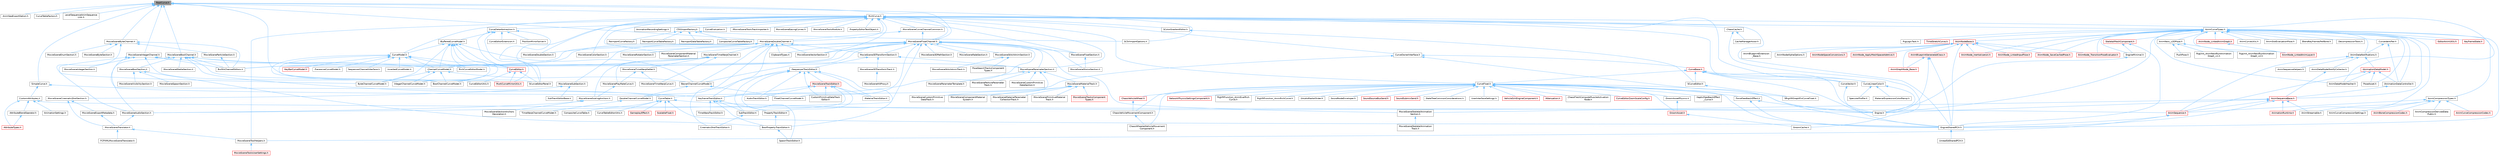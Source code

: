 digraph "RealCurve.h"
{
 // INTERACTIVE_SVG=YES
 // LATEX_PDF_SIZE
  bgcolor="transparent";
  edge [fontname=Helvetica,fontsize=10,labelfontname=Helvetica,labelfontsize=10];
  node [fontname=Helvetica,fontsize=10,shape=box,height=0.2,width=0.4];
  Node1 [id="Node000001",label="RealCurve.h",height=0.2,width=0.4,color="gray40", fillcolor="grey60", style="filled", fontcolor="black",tooltip=" "];
  Node1 -> Node2 [id="edge1_Node000001_Node000002",dir="back",color="steelblue1",style="solid",tooltip=" "];
  Node2 [id="Node000002",label="AnimSeqExportOption.h",height=0.2,width=0.4,color="grey40", fillcolor="white", style="filled",URL="$d2/dc4/AnimSeqExportOption_8h.html",tooltip=" "];
  Node1 -> Node3 [id="edge2_Node000001_Node000003",dir="back",color="steelblue1",style="solid",tooltip=" "];
  Node3 [id="Node000003",label="CurveTableFactory.h",height=0.2,width=0.4,color="grey40", fillcolor="white", style="filled",URL="$df/dfe/CurveTableFactory_8h.html",tooltip=" "];
  Node1 -> Node4 [id="edge3_Node000001_Node000004",dir="back",color="steelblue1",style="solid",tooltip=" "];
  Node4 [id="Node000004",label="LevelSequenceAnimSequence\lLink.h",height=0.2,width=0.4,color="grey40", fillcolor="white", style="filled",URL="$d0/d19/LevelSequenceAnimSequenceLink_8h.html",tooltip=" "];
  Node1 -> Node5 [id="edge4_Node000001_Node000005",dir="back",color="steelblue1",style="solid",tooltip=" "];
  Node5 [id="Node000005",label="MovieSceneBoolChannel.h",height=0.2,width=0.4,color="grey40", fillcolor="white", style="filled",URL="$d9/d66/MovieSceneBoolChannel_8h.html",tooltip=" "];
  Node5 -> Node6 [id="edge5_Node000005_Node000006",dir="back",color="steelblue1",style="solid",tooltip=" "];
  Node6 [id="Node000006",label="BoolChannelCurveModel.h",height=0.2,width=0.4,color="grey40", fillcolor="white", style="filled",URL="$d0/d51/BoolChannelCurveModel_8h.html",tooltip=" "];
  Node5 -> Node7 [id="edge6_Node000005_Node000007",dir="back",color="steelblue1",style="solid",tooltip=" "];
  Node7 [id="Node000007",label="BuiltInChannelEditors.h",height=0.2,width=0.4,color="grey40", fillcolor="white", style="filled",URL="$df/daf/BuiltInChannelEditors_8h.html",tooltip=" "];
  Node5 -> Node8 [id="edge7_Node000005_Node000008",dir="back",color="steelblue1",style="solid",tooltip=" "];
  Node8 [id="Node000008",label="ChannelCurveModel.h",height=0.2,width=0.4,color="grey40", fillcolor="white", style="filled",URL="$de/dfa/ChannelCurveModel_8h.html",tooltip=" "];
  Node8 -> Node9 [id="edge8_Node000008_Node000009",dir="back",color="steelblue1",style="solid",tooltip=" "];
  Node9 [id="Node000009",label="BezierChannelCurveModel.h",height=0.2,width=0.4,color="grey40", fillcolor="white", style="filled",URL="$d3/d63/BezierChannelCurveModel_8h.html",tooltip=" "];
  Node9 -> Node10 [id="edge9_Node000009_Node000010",dir="back",color="steelblue1",style="solid",tooltip=" "];
  Node10 [id="Node000010",label="DoubleChannelCurveModel.h",height=0.2,width=0.4,color="grey40", fillcolor="white", style="filled",URL="$d1/d5b/DoubleChannelCurveModel_8h.html",tooltip=" "];
  Node10 -> Node11 [id="edge10_Node000010_Node000011",dir="back",color="steelblue1",style="solid",tooltip=" "];
  Node11 [id="Node000011",label="TimeWarpChannelCurveModel.h",height=0.2,width=0.4,color="grey40", fillcolor="white", style="filled",URL="$d6/d46/TimeWarpChannelCurveModel_8h.html",tooltip=" "];
  Node9 -> Node12 [id="edge11_Node000009_Node000012",dir="back",color="steelblue1",style="solid",tooltip=" "];
  Node12 [id="Node000012",label="FloatChannelCurveModel.h",height=0.2,width=0.4,color="grey40", fillcolor="white", style="filled",URL="$d0/d27/FloatChannelCurveModel_8h.html",tooltip=" "];
  Node8 -> Node6 [id="edge12_Node000008_Node000006",dir="back",color="steelblue1",style="solid",tooltip=" "];
  Node8 -> Node13 [id="edge13_Node000008_Node000013",dir="back",color="steelblue1",style="solid",tooltip=" "];
  Node13 [id="Node000013",label="ByteChannelCurveModel.h",height=0.2,width=0.4,color="grey40", fillcolor="white", style="filled",URL="$d8/d3d/ByteChannelCurveModel_8h.html",tooltip=" "];
  Node8 -> Node14 [id="edge14_Node000008_Node000014",dir="back",color="steelblue1",style="solid",tooltip=" "];
  Node14 [id="Node000014",label="IntegerChannelCurveModel.h",height=0.2,width=0.4,color="grey40", fillcolor="white", style="filled",URL="$df/d26/IntegerChannelCurveModel_8h.html",tooltip=" "];
  Node5 -> Node15 [id="edge15_Node000005_Node000015",dir="back",color="steelblue1",style="solid",tooltip=" "];
  Node15 [id="Node000015",label="KeyframeTrackEditor.h",height=0.2,width=0.4,color="grey40", fillcolor="white", style="filled",URL="$dd/d47/KeyframeTrackEditor_8h.html",tooltip=" "];
  Node15 -> Node16 [id="edge16_Node000015_Node000016",dir="back",color="steelblue1",style="solid",tooltip=" "];
  Node16 [id="Node000016",label="BoolPropertyTrackEditor.h",height=0.2,width=0.4,color="grey40", fillcolor="white", style="filled",URL="$db/d07/BoolPropertyTrackEditor_8h.html",tooltip=" "];
  Node16 -> Node17 [id="edge17_Node000016_Node000017",dir="back",color="steelblue1",style="solid",tooltip=" "];
  Node17 [id="Node000017",label="SpawnTrackEditor.h",height=0.2,width=0.4,color="grey40", fillcolor="white", style="filled",URL="$d5/dac/SpawnTrackEditor_8h.html",tooltip=" "];
  Node15 -> Node18 [id="edge18_Node000015_Node000018",dir="back",color="steelblue1",style="solid",tooltip=" "];
  Node18 [id="Node000018",label="PropertyTrackEditor.h",height=0.2,width=0.4,color="grey40", fillcolor="white", style="filled",URL="$da/d9a/PropertyTrackEditor_8h.html",tooltip=" "];
  Node18 -> Node16 [id="edge19_Node000018_Node000016",dir="back",color="steelblue1",style="solid",tooltip=" "];
  Node15 -> Node19 [id="edge20_Node000015_Node000019",dir="back",color="steelblue1",style="solid",tooltip=" "];
  Node19 [id="Node000019",label="SubTrackEditor.h",height=0.2,width=0.4,color="grey40", fillcolor="white", style="filled",URL="$d8/d5b/SubTrackEditor_8h.html",tooltip=" "];
  Node19 -> Node20 [id="edge21_Node000019_Node000020",dir="back",color="steelblue1",style="solid",tooltip=" "];
  Node20 [id="Node000020",label="CinematicShotTrackEditor.h",height=0.2,width=0.4,color="grey40", fillcolor="white", style="filled",URL="$d3/d0c/CinematicShotTrackEditor_8h.html",tooltip=" "];
  Node15 -> Node21 [id="edge22_Node000015_Node000021",dir="back",color="steelblue1",style="solid",tooltip=" "];
  Node21 [id="Node000021",label="TimeWarpTrackEditor.h",height=0.2,width=0.4,color="grey40", fillcolor="white", style="filled",URL="$dc/d2e/TimeWarpTrackEditor_8h.html",tooltip=" "];
  Node5 -> Node22 [id="edge23_Node000005_Node000022",dir="back",color="steelblue1",style="solid",tooltip=" "];
  Node22 [id="Node000022",label="MovieSceneAudioSection.h",height=0.2,width=0.4,color="grey40", fillcolor="white", style="filled",URL="$da/d5f/MovieSceneAudioSection_8h.html",tooltip=" "];
  Node22 -> Node23 [id="edge24_Node000022_Node000023",dir="back",color="steelblue1",style="solid",tooltip=" "];
  Node23 [id="Node000023",label="MovieSceneTranslator.h",height=0.2,width=0.4,color="grey40", fillcolor="white", style="filled",URL="$d2/d49/MovieSceneTranslator_8h.html",tooltip=" "];
  Node23 -> Node24 [id="edge25_Node000023_Node000024",dir="back",color="steelblue1",style="solid",tooltip=" "];
  Node24 [id="Node000024",label="FCPXMLMovieSceneTranslator.h",height=0.2,width=0.4,color="grey40", fillcolor="white", style="filled",URL="$d2/d93/FCPXMLMovieSceneTranslator_8h.html",tooltip=" "];
  Node23 -> Node25 [id="edge26_Node000023_Node000025",dir="back",color="steelblue1",style="solid",tooltip=" "];
  Node25 [id="Node000025",label="MovieSceneToolHelpers.h",height=0.2,width=0.4,color="grey40", fillcolor="white", style="filled",URL="$d4/d0e/MovieSceneToolHelpers_8h.html",tooltip=" "];
  Node25 -> Node26 [id="edge27_Node000025_Node000026",dir="back",color="steelblue1",style="solid",tooltip=" "];
  Node26 [id="Node000026",label="MovieSceneToolsUserSettings.h",height=0.2,width=0.4,color="red", fillcolor="#FFF0F0", style="filled",URL="$d5/dab/MovieSceneToolsUserSettings_8h.html",tooltip=" "];
  Node5 -> Node30 [id="edge28_Node000005_Node000030",dir="back",color="steelblue1",style="solid",tooltip=" "];
  Node30 [id="Node000030",label="MovieSceneBoolSection.h",height=0.2,width=0.4,color="grey40", fillcolor="white", style="filled",URL="$dd/d49/MovieSceneBoolSection_8h.html",tooltip=" "];
  Node30 -> Node16 [id="edge29_Node000030_Node000016",dir="back",color="steelblue1",style="solid",tooltip=" "];
  Node30 -> Node31 [id="edge30_Node000030_Node000031",dir="back",color="steelblue1",style="solid",tooltip=" "];
  Node31 [id="Node000031",label="MovieSceneSpawnSection.h",height=0.2,width=0.4,color="grey40", fillcolor="white", style="filled",URL="$df/d38/MovieSceneSpawnSection_8h.html",tooltip=" "];
  Node30 -> Node32 [id="edge31_Node000030_Node000032",dir="back",color="steelblue1",style="solid",tooltip=" "];
  Node32 [id="Node000032",label="MovieSceneVisibilitySection.h",height=0.2,width=0.4,color="grey40", fillcolor="white", style="filled",URL="$d2/dfe/MovieSceneVisibilitySection_8h.html",tooltip=" "];
  Node5 -> Node33 [id="edge32_Node000005_Node000033",dir="back",color="steelblue1",style="solid",tooltip=" "];
  Node33 [id="Node000033",label="MovieSceneMediaSection.h",height=0.2,width=0.4,color="grey40", fillcolor="white", style="filled",URL="$d2/df2/MovieSceneMediaSection_8h.html",tooltip=" "];
  Node5 -> Node34 [id="edge33_Node000005_Node000034",dir="back",color="steelblue1",style="solid",tooltip=" "];
  Node34 [id="Node000034",label="MovieSceneParameterSection.h",height=0.2,width=0.4,color="grey40", fillcolor="white", style="filled",URL="$de/d65/MovieSceneParameterSection_8h.html",tooltip=" "];
  Node34 -> Node35 [id="edge34_Node000034_Node000035",dir="back",color="steelblue1",style="solid",tooltip=" "];
  Node35 [id="Node000035",label="MovieSceneCustomPrimitive\lDataSection.h",height=0.2,width=0.4,color="grey40", fillcolor="white", style="filled",URL="$d2/d78/MovieSceneCustomPrimitiveDataSection_8h.html",tooltip=" "];
  Node34 -> Node36 [id="edge35_Node000034_Node000036",dir="back",color="steelblue1",style="solid",tooltip=" "];
  Node36 [id="Node000036",label="MovieSceneCustomPrimitive\lDataTrack.h",height=0.2,width=0.4,color="grey40", fillcolor="white", style="filled",URL="$db/d39/MovieSceneCustomPrimitiveDataTrack_8h.html",tooltip=" "];
  Node34 -> Node37 [id="edge36_Node000034_Node000037",dir="back",color="steelblue1",style="solid",tooltip=" "];
  Node37 [id="Node000037",label="MovieSceneMaterialTrack.h",height=0.2,width=0.4,color="grey40", fillcolor="white", style="filled",URL="$d8/d92/MovieSceneMaterialTrack_8h.html",tooltip=" "];
  Node37 -> Node38 [id="edge37_Node000037_Node000038",dir="back",color="steelblue1",style="solid",tooltip=" "];
  Node38 [id="Node000038",label="MovieSceneComponentMaterial\lSystem.h",height=0.2,width=0.4,color="grey40", fillcolor="white", style="filled",URL="$d7/d7c/MovieSceneComponentMaterialSystem_8h.html",tooltip=" "];
  Node37 -> Node36 [id="edge38_Node000037_Node000036",dir="back",color="steelblue1",style="solid",tooltip=" "];
  Node37 -> Node39 [id="edge39_Node000037_Node000039",dir="back",color="steelblue1",style="solid",tooltip=" "];
  Node39 [id="Node000039",label="MovieSceneMaterialParameter\lCollectionTrack.h",height=0.2,width=0.4,color="grey40", fillcolor="white", style="filled",URL="$d7/dc8/MovieSceneMaterialParameterCollectionTrack_8h.html",tooltip=" "];
  Node37 -> Node40 [id="edge40_Node000037_Node000040",dir="back",color="steelblue1",style="solid",tooltip=" "];
  Node40 [id="Node000040",label="MovieScenePrimitiveMaterial\lTrack.h",height=0.2,width=0.4,color="grey40", fillcolor="white", style="filled",URL="$dc/dc4/MovieScenePrimitiveMaterialTrack_8h.html",tooltip=" "];
  Node37 -> Node41 [id="edge41_Node000037_Node000041",dir="back",color="steelblue1",style="solid",tooltip=" "];
  Node41 [id="Node000041",label="MovieSceneTracksComponent\lTypes.h",height=0.2,width=0.4,color="red", fillcolor="#FFF0F0", style="filled",URL="$d5/d6a/MovieSceneTracksComponentTypes_8h.html",tooltip=" "];
  Node34 -> Node80 [id="edge42_Node000034_Node000080",dir="back",color="steelblue1",style="solid",tooltip=" "];
  Node80 [id="Node000080",label="MovieSceneParameterTemplate.h",height=0.2,width=0.4,color="grey40", fillcolor="white", style="filled",URL="$d9/df3/MovieSceneParameterTemplate_8h.html",tooltip=" "];
  Node34 -> Node81 [id="edge43_Node000034_Node000081",dir="back",color="steelblue1",style="solid",tooltip=" "];
  Node81 [id="Node000081",label="MovieSceneParticleParameter\lTrack.h",height=0.2,width=0.4,color="grey40", fillcolor="white", style="filled",URL="$d2/d09/MovieSceneParticleParameterTrack_8h.html",tooltip=" "];
  Node1 -> Node82 [id="edge44_Node000001_Node000082",dir="back",color="steelblue1",style="solid",tooltip=" "];
  Node82 [id="Node000082",label="MovieSceneByteChannel.h",height=0.2,width=0.4,color="grey40", fillcolor="white", style="filled",URL="$d2/dda/MovieSceneByteChannel_8h.html",tooltip=" "];
  Node82 -> Node7 [id="edge45_Node000082_Node000007",dir="back",color="steelblue1",style="solid",tooltip=" "];
  Node82 -> Node13 [id="edge46_Node000082_Node000013",dir="back",color="steelblue1",style="solid",tooltip=" "];
  Node82 -> Node83 [id="edge47_Node000082_Node000083",dir="back",color="steelblue1",style="solid",tooltip=" "];
  Node83 [id="Node000083",label="MovieSceneByteSection.h",height=0.2,width=0.4,color="grey40", fillcolor="white", style="filled",URL="$da/dd4/MovieSceneByteSection_8h.html",tooltip=" "];
  Node82 -> Node84 [id="edge48_Node000082_Node000084",dir="back",color="steelblue1",style="solid",tooltip=" "];
  Node84 [id="Node000084",label="MovieSceneEnumSection.h",height=0.2,width=0.4,color="grey40", fillcolor="white", style="filled",URL="$d7/d84/MovieSceneEnumSection_8h.html",tooltip=" "];
  Node82 -> Node85 [id="edge49_Node000082_Node000085",dir="back",color="steelblue1",style="solid",tooltip=" "];
  Node85 [id="Node000085",label="MovieSceneParticleSection.h",height=0.2,width=0.4,color="grey40", fillcolor="white", style="filled",URL="$d4/ddc/MovieSceneParticleSection_8h.html",tooltip=" "];
  Node85 -> Node7 [id="edge50_Node000085_Node000007",dir="back",color="steelblue1",style="solid",tooltip=" "];
  Node1 -> Node86 [id="edge51_Node000001_Node000086",dir="back",color="steelblue1",style="solid",tooltip=" "];
  Node86 [id="Node000086",label="MovieSceneDoubleChannel.h",height=0.2,width=0.4,color="grey40", fillcolor="white", style="filled",URL="$d3/d7d/MovieSceneDoubleChannel_8h.html",tooltip=" "];
  Node86 -> Node9 [id="edge52_Node000086_Node000009",dir="back",color="steelblue1",style="solid",tooltip=" "];
  Node86 -> Node7 [id="edge53_Node000086_Node000007",dir="back",color="steelblue1",style="solid",tooltip=" "];
  Node86 -> Node8 [id="edge54_Node000086_Node000008",dir="back",color="steelblue1",style="solid",tooltip=" "];
  Node86 -> Node87 [id="edge55_Node000086_Node000087",dir="back",color="steelblue1",style="solid",tooltip=" "];
  Node87 [id="Node000087",label="ClipboardTypes.h",height=0.2,width=0.4,color="grey40", fillcolor="white", style="filled",URL="$d2/dc6/ClipboardTypes_8h.html",tooltip=" "];
  Node86 -> Node10 [id="edge56_Node000086_Node000010",dir="back",color="steelblue1",style="solid",tooltip=" "];
  Node86 -> Node15 [id="edge57_Node000086_Node000015",dir="back",color="steelblue1",style="solid",tooltip=" "];
  Node86 -> Node88 [id="edge58_Node000086_Node000088",dir="back",color="steelblue1",style="solid",tooltip=" "];
  Node88 [id="Node000088",label="MovieScene3DTransformSection.h",height=0.2,width=0.4,color="grey40", fillcolor="white", style="filled",URL="$de/dab/MovieScene3DTransformSection_8h.html",tooltip=" "];
  Node88 -> Node89 [id="edge59_Node000088_Node000089",dir="back",color="steelblue1",style="solid",tooltip=" "];
  Node89 [id="Node000089",label="ISequencerTrackEditor.h",height=0.2,width=0.4,color="grey40", fillcolor="white", style="filled",URL="$df/dca/ISequencerTrackEditor_8h.html",tooltip=" "];
  Node89 -> Node90 [id="edge60_Node000089_Node000090",dir="back",color="steelblue1",style="solid",tooltip=" "];
  Node90 [id="Node000090",label="AudioTrackEditor.h",height=0.2,width=0.4,color="grey40", fillcolor="white", style="filled",URL="$dd/d96/AudioTrackEditor_8h.html",tooltip=" "];
  Node89 -> Node16 [id="edge61_Node000089_Node000016",dir="back",color="steelblue1",style="solid",tooltip=" "];
  Node89 -> Node20 [id="edge62_Node000089_Node000020",dir="back",color="steelblue1",style="solid",tooltip=" "];
  Node89 -> Node91 [id="edge63_Node000089_Node000091",dir="back",color="steelblue1",style="solid",tooltip=" "];
  Node91 [id="Node000091",label="CustomPrimitiveDataTrack\lEditor.h",height=0.2,width=0.4,color="grey40", fillcolor="white", style="filled",URL="$dc/d8f/CustomPrimitiveDataTrackEditor_8h.html",tooltip=" "];
  Node89 -> Node92 [id="edge64_Node000089_Node000092",dir="back",color="steelblue1",style="solid",tooltip=" "];
  Node92 [id="Node000092",label="MaterialTrackEditor.h",height=0.2,width=0.4,color="grey40", fillcolor="white", style="filled",URL="$d1/d9f/MaterialTrackEditor_8h.html",tooltip=" "];
  Node89 -> Node93 [id="edge65_Node000089_Node000093",dir="back",color="steelblue1",style="solid",tooltip=" "];
  Node93 [id="Node000093",label="MovieSceneTrackEditor.h",height=0.2,width=0.4,color="red", fillcolor="#FFF0F0", style="filled",URL="$db/d6c/MovieSceneTrackEditor_8h.html",tooltip=" "];
  Node93 -> Node90 [id="edge66_Node000093_Node000090",dir="back",color="steelblue1",style="solid",tooltip=" "];
  Node93 -> Node91 [id="edge67_Node000093_Node000091",dir="back",color="steelblue1",style="solid",tooltip=" "];
  Node93 -> Node15 [id="edge68_Node000093_Node000015",dir="back",color="steelblue1",style="solid",tooltip=" "];
  Node93 -> Node92 [id="edge69_Node000093_Node000092",dir="back",color="steelblue1",style="solid",tooltip=" "];
  Node93 -> Node18 [id="edge70_Node000093_Node000018",dir="back",color="steelblue1",style="solid",tooltip=" "];
  Node93 -> Node19 [id="edge71_Node000093_Node000019",dir="back",color="steelblue1",style="solid",tooltip=" "];
  Node89 -> Node17 [id="edge72_Node000089_Node000017",dir="back",color="steelblue1",style="solid",tooltip=" "];
  Node89 -> Node19 [id="edge73_Node000089_Node000019",dir="back",color="steelblue1",style="solid",tooltip=" "];
  Node88 -> Node58 [id="edge74_Node000088_Node000058",dir="back",color="steelblue1",style="solid",tooltip=" "];
  Node58 [id="Node000058",label="MovieScene3DTransformTrack.h",height=0.2,width=0.4,color="grey40", fillcolor="white", style="filled",URL="$d9/d06/MovieScene3DTransformTrack_8h.html",tooltip=" "];
  Node58 -> Node59 [id="edge75_Node000058_Node000059",dir="back",color="steelblue1",style="solid",tooltip=" "];
  Node59 [id="Node000059",label="MovieSceneHitProxy.h",height=0.2,width=0.4,color="grey40", fillcolor="white", style="filled",URL="$d0/d01/MovieSceneHitProxy_8h.html",tooltip=" "];
  Node88 -> Node34 [id="edge76_Node000088_Node000034",dir="back",color="steelblue1",style="solid",tooltip=" "];
  Node86 -> Node113 [id="edge77_Node000086_Node000113",dir="back",color="steelblue1",style="solid",tooltip=" "];
  Node113 [id="Node000113",label="MovieSceneDoubleSection.h",height=0.2,width=0.4,color="grey40", fillcolor="white", style="filled",URL="$d3/df4/MovieSceneDoubleSection_8h.html",tooltip=" "];
  Node86 -> Node114 [id="edge78_Node000086_Node000114",dir="back",color="steelblue1",style="solid",tooltip=" "];
  Node114 [id="Node000114",label="MovieSceneRotatorSection.h",height=0.2,width=0.4,color="grey40", fillcolor="white", style="filled",URL="$d0/d8d/MovieSceneRotatorSection_8h.html",tooltip=" "];
  Node86 -> Node115 [id="edge79_Node000086_Node000115",dir="back",color="steelblue1",style="solid",tooltip=" "];
  Node115 [id="Node000115",label="MovieSceneSubSection.h",height=0.2,width=0.4,color="grey40", fillcolor="white", style="filled",URL="$dd/d38/MovieSceneSubSection_8h.html",tooltip=" "];
  Node115 -> Node116 [id="edge80_Node000115_Node000116",dir="back",color="steelblue1",style="solid",tooltip=" "];
  Node116 [id="Node000116",label="MovieSceneCinematicShotSection.h",height=0.2,width=0.4,color="grey40", fillcolor="white", style="filled",URL="$d2/d14/MovieSceneCinematicShotSection_8h.html",tooltip=" "];
  Node116 -> Node117 [id="edge81_Node000116_Node000117",dir="back",color="steelblue1",style="solid",tooltip=" "];
  Node117 [id="Node000117",label="MovieSceneExportMetadata.h",height=0.2,width=0.4,color="grey40", fillcolor="white", style="filled",URL="$d9/de5/MovieSceneExportMetadata_8h.html",tooltip=" "];
  Node117 -> Node23 [id="edge82_Node000117_Node000023",dir="back",color="steelblue1",style="solid",tooltip=" "];
  Node116 -> Node23 [id="edge83_Node000116_Node000023",dir="back",color="steelblue1",style="solid",tooltip=" "];
  Node115 -> Node118 [id="edge84_Node000115_Node000118",dir="back",color="steelblue1",style="solid",tooltip=" "];
  Node118 [id="Node000118",label="SubTrackEditorBase.h",height=0.2,width=0.4,color="grey40", fillcolor="white", style="filled",URL="$db/d33/SubTrackEditorBase_8h.html",tooltip=" "];
  Node86 -> Node119 [id="edge85_Node000086_Node000119",dir="back",color="steelblue1",style="solid",tooltip=" "];
  Node119 [id="Node000119",label="MovieSceneTimeWarpChannel.h",height=0.2,width=0.4,color="grey40", fillcolor="white", style="filled",URL="$df/d1d/MovieSceneTimeWarpChannel_8h.html",tooltip=" "];
  Node119 -> Node7 [id="edge86_Node000119_Node000007",dir="back",color="steelblue1",style="solid",tooltip=" "];
  Node119 -> Node120 [id="edge87_Node000119_Node000120",dir="back",color="steelblue1",style="solid",tooltip=" "];
  Node120 [id="Node000120",label="MovieScenePlayRateCurve.h",height=0.2,width=0.4,color="grey40", fillcolor="white", style="filled",URL="$da/d11/MovieScenePlayRateCurve_8h.html",tooltip=" "];
  Node120 -> Node121 [id="edge88_Node000120_Node000121",dir="back",color="steelblue1",style="solid",tooltip=" "];
  Node121 [id="Node000121",label="MovieSceneScalingAnchors.h",height=0.2,width=0.4,color="grey40", fillcolor="white", style="filled",URL="$df/d7b/MovieSceneScalingAnchors_8h.html",tooltip=" "];
  Node121 -> Node22 [id="edge89_Node000121_Node000022",dir="back",color="steelblue1",style="solid",tooltip=" "];
  Node121 -> Node122 [id="edge90_Node000121_Node000122",dir="back",color="steelblue1",style="solid",tooltip=" "];
  Node122 [id="Node000122",label="MovieSceneSectionAnchors\lDecoration.h",height=0.2,width=0.4,color="grey40", fillcolor="white", style="filled",URL="$dd/de9/MovieSceneSectionAnchorsDecoration_8h.html",tooltip=" "];
  Node119 -> Node121 [id="edge91_Node000119_Node000121",dir="back",color="steelblue1",style="solid",tooltip=" "];
  Node119 -> Node123 [id="edge92_Node000119_Node000123",dir="back",color="steelblue1",style="solid",tooltip=" "];
  Node123 [id="Node000123",label="MovieSceneTimeWarpCurve.h",height=0.2,width=0.4,color="grey40", fillcolor="white", style="filled",URL="$dc/d84/MovieSceneTimeWarpCurve_8h.html",tooltip=" "];
  Node119 -> Node124 [id="edge93_Node000119_Node000124",dir="back",color="steelblue1",style="solid",tooltip=" "];
  Node124 [id="Node000124",label="MovieSceneTimeWarpGetter.h",height=0.2,width=0.4,color="grey40", fillcolor="white", style="filled",URL="$dd/df3/MovieSceneTimeWarpGetter_8h.html",tooltip=" "];
  Node124 -> Node120 [id="edge94_Node000124_Node000120",dir="back",color="steelblue1",style="solid",tooltip=" "];
  Node124 -> Node123 [id="edge95_Node000124_Node000123",dir="back",color="steelblue1",style="solid",tooltip=" "];
  Node86 -> Node125 [id="edge96_Node000086_Node000125",dir="back",color="steelblue1",style="solid",tooltip=" "];
  Node125 [id="Node000125",label="MovieSceneVectorSection.h",height=0.2,width=0.4,color="grey40", fillcolor="white", style="filled",URL="$d6/d29/MovieSceneVectorSection_8h.html",tooltip=" "];
  Node1 -> Node126 [id="edge97_Node000001_Node000126",dir="back",color="steelblue1",style="solid",tooltip=" "];
  Node126 [id="Node000126",label="MovieSceneFloatChannel.h",height=0.2,width=0.4,color="grey40", fillcolor="white", style="filled",URL="$d9/d9e/MovieSceneFloatChannel_8h.html",tooltip=" "];
  Node126 -> Node9 [id="edge98_Node000126_Node000009",dir="back",color="steelblue1",style="solid",tooltip=" "];
  Node126 -> Node7 [id="edge99_Node000126_Node000007",dir="back",color="steelblue1",style="solid",tooltip=" "];
  Node126 -> Node8 [id="edge100_Node000126_Node000008",dir="back",color="steelblue1",style="solid",tooltip=" "];
  Node126 -> Node87 [id="edge101_Node000126_Node000087",dir="back",color="steelblue1",style="solid",tooltip=" "];
  Node126 -> Node12 [id="edge102_Node000126_Node000012",dir="back",color="steelblue1",style="solid",tooltip=" "];
  Node126 -> Node15 [id="edge103_Node000126_Node000015",dir="back",color="steelblue1",style="solid",tooltip=" "];
  Node126 -> Node127 [id="edge104_Node000126_Node000127",dir="back",color="steelblue1",style="solid",tooltip=" "];
  Node127 [id="Node000127",label="MovieScene3DPathSection.h",height=0.2,width=0.4,color="grey40", fillcolor="white", style="filled",URL="$d6/dd4/MovieScene3DPathSection_8h.html",tooltip=" "];
  Node126 -> Node88 [id="edge105_Node000126_Node000088",dir="back",color="steelblue1",style="solid",tooltip=" "];
  Node126 -> Node22 [id="edge106_Node000126_Node000022",dir="back",color="steelblue1",style="solid",tooltip=" "];
  Node126 -> Node128 [id="edge107_Node000126_Node000128",dir="back",color="steelblue1",style="solid",tooltip=" "];
  Node128 [id="Node000128",label="MovieSceneColorSection.h",height=0.2,width=0.4,color="grey40", fillcolor="white", style="filled",URL="$dd/dd4/MovieSceneColorSection_8h.html",tooltip=" "];
  Node126 -> Node129 [id="edge108_Node000126_Node000129",dir="back",color="steelblue1",style="solid",tooltip=" "];
  Node129 [id="Node000129",label="MovieSceneComponentMaterial\lParameterSection.h",height=0.2,width=0.4,color="grey40", fillcolor="white", style="filled",URL="$dd/d3d/MovieSceneComponentMaterialParameterSection_8h.html",tooltip=" "];
  Node126 -> Node130 [id="edge109_Node000126_Node000130",dir="back",color="steelblue1",style="solid",tooltip=" "];
  Node130 [id="Node000130",label="MovieSceneFadeSection.h",height=0.2,width=0.4,color="grey40", fillcolor="white", style="filled",URL="$d8/db8/MovieSceneFadeSection_8h.html",tooltip=" "];
  Node126 -> Node131 [id="edge110_Node000126_Node000131",dir="back",color="steelblue1",style="solid",tooltip=" "];
  Node131 [id="Node000131",label="MovieSceneFloatSection.h",height=0.2,width=0.4,color="grey40", fillcolor="white", style="filled",URL="$dc/d18/MovieSceneFloatSection_8h.html",tooltip=" "];
  Node131 -> Node132 [id="edge111_Node000131_Node000132",dir="back",color="steelblue1",style="solid",tooltip=" "];
  Node132 [id="Node000132",label="MovieSceneSlomoSection.h",height=0.2,width=0.4,color="grey40", fillcolor="white", style="filled",URL="$d1/de5/MovieSceneSlomoSection_8h.html",tooltip=" "];
  Node126 -> Node34 [id="edge112_Node000126_Node000034",dir="back",color="steelblue1",style="solid",tooltip=" "];
  Node126 -> Node133 [id="edge113_Node000126_Node000133",dir="back",color="steelblue1",style="solid",tooltip=" "];
  Node133 [id="Node000133",label="MovieSceneSkeletalAnimation\lSection.h",height=0.2,width=0.4,color="grey40", fillcolor="white", style="filled",URL="$de/d52/MovieSceneSkeletalAnimationSection_8h.html",tooltip=" "];
  Node133 -> Node134 [id="edge114_Node000133_Node000134",dir="back",color="steelblue1",style="solid",tooltip=" "];
  Node134 [id="Node000134",label="MovieSceneSkeletalAnimation\lTrack.h",height=0.2,width=0.4,color="grey40", fillcolor="white", style="filled",URL="$d1/dcb/MovieSceneSkeletalAnimationTrack_8h.html",tooltip=" "];
  Node126 -> Node132 [id="edge115_Node000126_Node000132",dir="back",color="steelblue1",style="solid",tooltip=" "];
  Node126 -> Node135 [id="edge116_Node000126_Node000135",dir="back",color="steelblue1",style="solid",tooltip=" "];
  Node135 [id="Node000135",label="MovieSceneStitchAnimSection.h",height=0.2,width=0.4,color="grey40", fillcolor="white", style="filled",URL="$de/d74/MovieSceneStitchAnimSection_8h.html",tooltip=" "];
  Node135 -> Node136 [id="edge117_Node000135_Node000136",dir="back",color="steelblue1",style="solid",tooltip=" "];
  Node136 [id="Node000136",label="MovieSceneStitchAnimTrack.h",height=0.2,width=0.4,color="grey40", fillcolor="white", style="filled",URL="$d3/d17/MovieSceneStitchAnimTrack_8h.html",tooltip=" "];
  Node135 -> Node137 [id="edge118_Node000135_Node000137",dir="back",color="steelblue1",style="solid",tooltip=" "];
  Node137 [id="Node000137",label="PoseSearchTracksComponent\lTypes.h",height=0.2,width=0.4,color="grey40", fillcolor="white", style="filled",URL="$d8/d7d/PoseSearchTracksComponentTypes_8h.html",tooltip=" "];
  Node126 -> Node125 [id="edge119_Node000126_Node000125",dir="back",color="steelblue1",style="solid",tooltip=" "];
  Node1 -> Node138 [id="edge120_Node000001_Node000138",dir="back",color="steelblue1",style="solid",tooltip=" "];
  Node138 [id="Node000138",label="MovieSceneIntegerChannel.h",height=0.2,width=0.4,color="grey40", fillcolor="white", style="filled",URL="$de/d6a/MovieSceneIntegerChannel_8h.html",tooltip=" "];
  Node138 -> Node7 [id="edge121_Node000138_Node000007",dir="back",color="steelblue1",style="solid",tooltip=" "];
  Node138 -> Node8 [id="edge122_Node000138_Node000008",dir="back",color="steelblue1",style="solid",tooltip=" "];
  Node138 -> Node14 [id="edge123_Node000138_Node000014",dir="back",color="steelblue1",style="solid",tooltip=" "];
  Node138 -> Node15 [id="edge124_Node000138_Node000015",dir="back",color="steelblue1",style="solid",tooltip=" "];
  Node138 -> Node22 [id="edge125_Node000138_Node000022",dir="back",color="steelblue1",style="solid",tooltip=" "];
  Node138 -> Node139 [id="edge126_Node000138_Node000139",dir="back",color="steelblue1",style="solid",tooltip=" "];
  Node139 [id="Node000139",label="MovieSceneIntegerSection.h",height=0.2,width=0.4,color="grey40", fillcolor="white", style="filled",URL="$d6/d5f/MovieSceneIntegerSection_8h.html",tooltip=" "];
  Node1 -> Node140 [id="edge127_Node000001_Node000140",dir="back",color="steelblue1",style="solid",tooltip=" "];
  Node140 [id="Node000140",label="RichCurve.h",height=0.2,width=0.4,color="grey40", fillcolor="white", style="filled",URL="$d2/d61/RichCurve_8h.html",tooltip=" "];
  Node140 -> Node141 [id="edge128_Node000140_Node000141",dir="back",color="steelblue1",style="solid",tooltip=" "];
  Node141 [id="Node000141",label="AnimCurveTypes.h",height=0.2,width=0.4,color="grey40", fillcolor="white", style="filled",URL="$d2/d19/AnimCurveTypes_8h.html",tooltip=" "];
  Node141 -> Node142 [id="edge129_Node000141_Node000142",dir="back",color="steelblue1",style="solid",tooltip=" "];
  Node142 [id="Node000142",label="AnimCompressionTypes.h",height=0.2,width=0.4,color="grey40", fillcolor="white", style="filled",URL="$d1/d3b/AnimCompressionTypes_8h.html",tooltip=" "];
  Node142 -> Node143 [id="edge130_Node000142_Node000143",dir="back",color="steelblue1",style="solid",tooltip=" "];
  Node143 [id="Node000143",label="AnimBoneCompressionCodec.h",height=0.2,width=0.4,color="red", fillcolor="#FFF0F0", style="filled",URL="$dd/dc3/AnimBoneCompressionCodec_8h.html",tooltip=" "];
  Node142 -> Node152 [id="edge131_Node000142_Node000152",dir="back",color="steelblue1",style="solid",tooltip=" "];
  Node152 [id="Node000152",label="AnimCompressionDerivedData\lPublic.h",height=0.2,width=0.4,color="grey40", fillcolor="white", style="filled",URL="$dc/d36/AnimCompressionDerivedDataPublic_8h.html",tooltip=" "];
  Node142 -> Node153 [id="edge132_Node000142_Node000153",dir="back",color="steelblue1",style="solid",tooltip=" "];
  Node153 [id="Node000153",label="AnimCurveCompressionCodec.h",height=0.2,width=0.4,color="red", fillcolor="#FFF0F0", style="filled",URL="$d3/d77/AnimCurveCompressionCodec_8h.html",tooltip=" "];
  Node142 -> Node157 [id="edge133_Node000142_Node000157",dir="back",color="steelblue1",style="solid",tooltip=" "];
  Node157 [id="Node000157",label="AnimCurveCompressionSettings.h",height=0.2,width=0.4,color="grey40", fillcolor="white", style="filled",URL="$d0/d49/AnimCurveCompressionSettings_8h.html",tooltip=" "];
  Node142 -> Node158 [id="edge134_Node000142_Node000158",dir="back",color="steelblue1",style="solid",tooltip=" "];
  Node158 [id="Node000158",label="AnimSequence.h",height=0.2,width=0.4,color="red", fillcolor="#FFF0F0", style="filled",URL="$d0/d8a/AnimSequence_8h.html",tooltip=" "];
  Node158 -> Node167 [id="edge135_Node000158_Node000167",dir="back",color="steelblue1",style="solid",tooltip=" "];
  Node167 [id="Node000167",label="EngineSharedPCH.h",height=0.2,width=0.4,color="grey40", fillcolor="white", style="filled",URL="$dc/dbb/EngineSharedPCH_8h.html",tooltip=" "];
  Node167 -> Node168 [id="edge136_Node000167_Node000168",dir="back",color="steelblue1",style="solid",tooltip=" "];
  Node168 [id="Node000168",label="UnrealEdSharedPCH.h",height=0.2,width=0.4,color="grey40", fillcolor="white", style="filled",URL="$d1/de6/UnrealEdSharedPCH_8h.html",tooltip=" "];
  Node158 -> Node25 [id="edge137_Node000158_Node000025",dir="back",color="steelblue1",style="solid",tooltip=" "];
  Node142 -> Node151 [id="edge138_Node000142_Node000151",dir="back",color="steelblue1",style="solid",tooltip=" "];
  Node151 [id="Node000151",label="AnimStreamable.h",height=0.2,width=0.4,color="grey40", fillcolor="white", style="filled",URL="$d1/d46/AnimStreamable_8h.html",tooltip=" "];
  Node141 -> Node171 [id="edge139_Node000141_Node000171",dir="back",color="steelblue1",style="solid",tooltip=" "];
  Node171 [id="Node000171",label="AnimCurveUtils.h",height=0.2,width=0.4,color="grey40", fillcolor="white", style="filled",URL="$d2/d99/AnimCurveUtils_8h.html",tooltip=" "];
  Node141 -> Node172 [id="edge140_Node000141_Node000172",dir="back",color="steelblue1",style="solid",tooltip=" "];
  Node172 [id="Node000172",label="AnimDataModelHasher.h",height=0.2,width=0.4,color="grey40", fillcolor="white", style="filled",URL="$d1/d21/AnimDataModelHasher_8h.html",tooltip=" "];
  Node141 -> Node173 [id="edge141_Node000141_Node000173",dir="back",color="steelblue1",style="solid",tooltip=" "];
  Node173 [id="Node000173",label="AnimDataNotifications.h",height=0.2,width=0.4,color="grey40", fillcolor="white", style="filled",URL="$df/dfa/AnimDataNotifications_8h.html",tooltip=" "];
  Node173 -> Node174 [id="edge142_Node000173_Node000174",dir="back",color="steelblue1",style="solid",tooltip=" "];
  Node174 [id="Node000174",label="AnimDataModelNotifyCollector.h",height=0.2,width=0.4,color="grey40", fillcolor="white", style="filled",URL="$dc/d99/AnimDataModelNotifyCollector_8h.html",tooltip=" "];
  Node174 -> Node175 [id="edge143_Node000174_Node000175",dir="back",color="steelblue1",style="solid",tooltip=" "];
  Node175 [id="Node000175",label="AnimSequenceBase.h",height=0.2,width=0.4,color="red", fillcolor="#FFF0F0", style="filled",URL="$db/d58/AnimSequenceBase_8h.html",tooltip=" "];
  Node175 -> Node158 [id="edge144_Node000175_Node000158",dir="back",color="steelblue1",style="solid",tooltip=" "];
  Node175 -> Node151 [id="edge145_Node000175_Node000151",dir="back",color="steelblue1",style="solid",tooltip=" "];
  Node175 -> Node190 [id="edge146_Node000175_Node000190",dir="back",color="steelblue1",style="solid",tooltip=" "];
  Node190 [id="Node000190",label="AnimationRuntime.h",height=0.2,width=0.4,color="red", fillcolor="#FFF0F0", style="filled",URL="$da/d93/AnimationRuntime_8h.html",tooltip=" "];
  Node175 -> Node183 [id="edge147_Node000175_Node000183",dir="back",color="steelblue1",style="solid",tooltip=" "];
  Node183 [id="Node000183",label="Engine.h",height=0.2,width=0.4,color="grey40", fillcolor="white", style="filled",URL="$d1/d34/Public_2Engine_8h.html",tooltip=" "];
  Node175 -> Node167 [id="edge148_Node000175_Node000167",dir="back",color="steelblue1",style="solid",tooltip=" "];
  Node175 -> Node133 [id="edge149_Node000175_Node000133",dir="back",color="steelblue1",style="solid",tooltip=" "];
  Node173 -> Node158 [id="edge150_Node000173_Node000158",dir="back",color="steelblue1",style="solid",tooltip=" "];
  Node173 -> Node314 [id="edge151_Node000173_Node000314",dir="back",color="steelblue1",style="solid",tooltip=" "];
  Node314 [id="Node000314",label="AnimSequenceHelpers.h",height=0.2,width=0.4,color="grey40", fillcolor="white", style="filled",URL="$dd/d12/AnimSequenceHelpers_8h.html",tooltip=" "];
  Node173 -> Node315 [id="edge152_Node000173_Node000315",dir="back",color="steelblue1",style="solid",tooltip=" "];
  Node315 [id="Node000315",label="IAnimationDataModel.h",height=0.2,width=0.4,color="red", fillcolor="#FFF0F0", style="filled",URL="$d3/dc4/IAnimationDataModel_8h.html",tooltip=" "];
  Node315 -> Node172 [id="edge153_Node000315_Node000172",dir="back",color="steelblue1",style="solid",tooltip=" "];
  Node315 -> Node158 [id="edge154_Node000315_Node000158",dir="back",color="steelblue1",style="solid",tooltip=" "];
  Node315 -> Node317 [id="edge155_Node000315_Node000317",dir="back",color="steelblue1",style="solid",tooltip=" "];
  Node317 [id="Node000317",label="IAnimationDataController.h",height=0.2,width=0.4,color="grey40", fillcolor="white", style="filled",URL="$df/d22/IAnimationDataController_8h.html",tooltip=" "];
  Node317 -> Node175 [id="edge156_Node000317_Node000175",dir="back",color="steelblue1",style="solid",tooltip=" "];
  Node315 -> Node318 [id="edge157_Node000315_Node000318",dir="back",color="steelblue1",style="solid",tooltip=" "];
  Node318 [id="Node000318",label="PoseAsset.h",height=0.2,width=0.4,color="grey40", fillcolor="white", style="filled",URL="$d9/dba/PoseAsset_8h.html",tooltip=" "];
  Node141 -> Node319 [id="edge158_Node000141_Node000319",dir="back",color="steelblue1",style="solid",tooltip=" "];
  Node319 [id="Node000319",label="AnimNext_LODPose.h",height=0.2,width=0.4,color="grey40", fillcolor="white", style="filled",URL="$d7/d76/AnimNext__LODPose_8h.html",tooltip=" "];
  Node319 -> Node320 [id="edge159_Node000319_Node000320",dir="back",color="steelblue1",style="solid",tooltip=" "];
  Node320 [id="Node000320",label="PushPose.h",height=0.2,width=0.4,color="grey40", fillcolor="white", style="filled",URL="$d2/de9/PushPose_8h.html",tooltip=" "];
  Node319 -> Node321 [id="edge160_Node000319_Node000321",dir="back",color="steelblue1",style="solid",tooltip=" "];
  Node321 [id="Node000321",label="RigUnit_AnimNextRunAnimation\lGraph_v1.h",height=0.2,width=0.4,color="grey40", fillcolor="white", style="filled",URL="$d1/df7/RigUnit__AnimNextRunAnimationGraph__v1_8h.html",tooltip=" "];
  Node319 -> Node322 [id="edge161_Node000319_Node000322",dir="back",color="steelblue1",style="solid",tooltip=" "];
  Node322 [id="Node000322",label="RigUnit_AnimNextRunAnimation\lGraph_v2.h",height=0.2,width=0.4,color="grey40", fillcolor="white", style="filled",URL="$d6/d84/RigUnit__AnimNextRunAnimationGraph__v2_8h.html",tooltip=" "];
  Node141 -> Node323 [id="edge162_Node000141_Node000323",dir="back",color="steelblue1",style="solid",tooltip=" "];
  Node323 [id="Node000323",label="AnimNodeBase.h",height=0.2,width=0.4,color="red", fillcolor="#FFF0F0", style="filled",URL="$d9/dce/AnimNodeBase_8h.html",tooltip=" "];
  Node323 -> Node324 [id="edge163_Node000323_Node000324",dir="back",color="steelblue1",style="solid",tooltip=" "];
  Node324 [id="Node000324",label="AnimBlueprintExtension\l_Base.h",height=0.2,width=0.4,color="grey40", fillcolor="white", style="filled",URL="$d1/d73/AnimBlueprintExtension__Base_8h.html",tooltip=" "];
  Node323 -> Node196 [id="edge164_Node000323_Node000196",dir="back",color="steelblue1",style="solid",tooltip=" "];
  Node196 [id="Node000196",label="AnimBlueprintGeneratedClass.h",height=0.2,width=0.4,color="red", fillcolor="#FFF0F0", style="filled",URL="$dc/d81/AnimBlueprintGeneratedClass_8h.html",tooltip=" "];
  Node196 -> Node197 [id="edge165_Node000196_Node000197",dir="back",color="steelblue1",style="solid",tooltip=" "];
  Node197 [id="Node000197",label="AnimGraphNode_Base.h",height=0.2,width=0.4,color="red", fillcolor="#FFF0F0", style="filled",URL="$d0/dfb/AnimGraphNode__Base_8h.html",tooltip=" "];
  Node196 -> Node183 [id="edge166_Node000196_Node000183",dir="back",color="steelblue1",style="solid",tooltip=" "];
  Node196 -> Node167 [id="edge167_Node000196_Node000167",dir="back",color="steelblue1",style="solid",tooltip=" "];
  Node323 -> Node197 [id="edge168_Node000323_Node000197",dir="back",color="steelblue1",style="solid",tooltip=" "];
  Node323 -> Node288 [id="edge169_Node000323_Node000288",dir="back",color="steelblue1",style="solid",tooltip=" "];
  Node288 [id="Node000288",label="AnimNodeAlphaOptions.h",height=0.2,width=0.4,color="grey40", fillcolor="white", style="filled",URL="$df/d96/AnimNodeAlphaOptions_8h.html",tooltip=" "];
  Node323 -> Node325 [id="edge170_Node000323_Node000325",dir="back",color="steelblue1",style="solid",tooltip=" "];
  Node325 [id="Node000325",label="AnimNodeSpaceConversions.h",height=0.2,width=0.4,color="red", fillcolor="#FFF0F0", style="filled",URL="$da/d0a/AnimNodeSpaceConversions_8h.html",tooltip=" "];
  Node323 -> Node326 [id="edge171_Node000323_Node000326",dir="back",color="steelblue1",style="solid",tooltip=" "];
  Node326 [id="Node000326",label="AnimNode_ApplyMeshSpaceAdditive.h",height=0.2,width=0.4,color="red", fillcolor="#FFF0F0", style="filled",URL="$d9/d6b/AnimNode__ApplyMeshSpaceAdditive_8h.html",tooltip=" "];
  Node323 -> Node331 [id="edge172_Node000323_Node000331",dir="back",color="steelblue1",style="solid",tooltip=" "];
  Node331 [id="Node000331",label="AnimNode_Inertialization.h",height=0.2,width=0.4,color="red", fillcolor="#FFF0F0", style="filled",URL="$d8/d62/AnimNode__Inertialization_8h.html",tooltip=" "];
  Node323 -> Node333 [id="edge173_Node000323_Node000333",dir="back",color="steelblue1",style="solid",tooltip=" "];
  Node333 [id="Node000333",label="AnimNode_LinkedInputPose.h",height=0.2,width=0.4,color="red", fillcolor="#FFF0F0", style="filled",URL="$d3/d07/AnimNode__LinkedInputPose_8h.html",tooltip=" "];
  Node323 -> Node339 [id="edge174_Node000323_Node000339",dir="back",color="steelblue1",style="solid",tooltip=" "];
  Node339 [id="Node000339",label="AnimNode_SaveCachedPose.h",height=0.2,width=0.4,color="red", fillcolor="#FFF0F0", style="filled",URL="$d8/d46/AnimNode__SaveCachedPose_8h.html",tooltip=" "];
  Node323 -> Node340 [id="edge175_Node000323_Node000340",dir="back",color="steelblue1",style="solid",tooltip=" "];
  Node340 [id="Node000340",label="AnimNode_TransitionPoseEvaluator.h",height=0.2,width=0.4,color="red", fillcolor="#FFF0F0", style="filled",URL="$db/df6/AnimNode__TransitionPoseEvaluator_8h.html",tooltip=" "];
  Node323 -> Node167 [id="edge176_Node000323_Node000167",dir="back",color="steelblue1",style="solid",tooltip=" "];
  Node141 -> Node331 [id="edge177_Node000141_Node000331",dir="back",color="steelblue1",style="solid",tooltip=" "];
  Node141 -> Node329 [id="edge178_Node000141_Node000329",dir="back",color="steelblue1",style="solid",tooltip=" "];
  Node329 [id="Node000329",label="AnimNode_LinkedAnimGraph.h",height=0.2,width=0.4,color="red", fillcolor="#FFF0F0", style="filled",URL="$d8/d5e/AnimNode__LinkedAnimGraph_8h.html",tooltip=" "];
  Node329 -> Node330 [id="edge179_Node000329_Node000330",dir="back",color="steelblue1",style="solid",tooltip=" "];
  Node330 [id="Node000330",label="AnimNode_LinkedAnimLayer.h",height=0.2,width=0.4,color="red", fillcolor="#FFF0F0", style="filled",URL="$da/d11/AnimNode__LinkedAnimLayer_8h.html",tooltip=" "];
  Node141 -> Node330 [id="edge180_Node000141_Node000330",dir="back",color="steelblue1",style="solid",tooltip=" "];
  Node141 -> Node333 [id="edge181_Node000141_Node000333",dir="back",color="steelblue1",style="solid",tooltip=" "];
  Node141 -> Node339 [id="edge182_Node000141_Node000339",dir="back",color="steelblue1",style="solid",tooltip=" "];
  Node141 -> Node340 [id="edge183_Node000141_Node000340",dir="back",color="steelblue1",style="solid",tooltip=" "];
  Node141 -> Node175 [id="edge184_Node000141_Node000175",dir="back",color="steelblue1",style="solid",tooltip=" "];
  Node141 -> Node343 [id="edge185_Node000141_Node000343",dir="back",color="steelblue1",style="solid",tooltip=" "];
  Node343 [id="Node000343",label="AnimSlotEvaluationPose.h",height=0.2,width=0.4,color="grey40", fillcolor="white", style="filled",URL="$db/d61/AnimSlotEvaluationPose_8h.html",tooltip=" "];
  Node141 -> Node190 [id="edge186_Node000141_Node000190",dir="back",color="steelblue1",style="solid",tooltip=" "];
  Node141 -> Node344 [id="edge187_Node000141_Node000344",dir="back",color="steelblue1",style="solid",tooltip=" "];
  Node344 [id="Node000344",label="BlendKeyframesPerBone.h",height=0.2,width=0.4,color="grey40", fillcolor="white", style="filled",URL="$d0/d52/BlendKeyframesPerBone_8h.html",tooltip=" "];
  Node141 -> Node345 [id="edge188_Node000141_Node000345",dir="back",color="steelblue1",style="solid",tooltip=" "];
  Node345 [id="Node000345",label="CurveIdentifier.h",height=0.2,width=0.4,color="grey40", fillcolor="white", style="filled",URL="$d7/d2c/CurveIdentifier_8h.html",tooltip=" "];
  Node345 -> Node173 [id="edge189_Node000345_Node000173",dir="back",color="steelblue1",style="solid",tooltip=" "];
  Node345 -> Node317 [id="edge190_Node000345_Node000317",dir="back",color="steelblue1",style="solid",tooltip=" "];
  Node141 -> Node346 [id="edge191_Node000141_Node000346",dir="back",color="steelblue1",style="solid",tooltip=" "];
  Node346 [id="Node000346",label="DecompressionTools.h",height=0.2,width=0.4,color="grey40", fillcolor="white", style="filled",URL="$db/dae/DecompressionTools_8h.html",tooltip=" "];
  Node141 -> Node347 [id="edge192_Node000141_Node000347",dir="back",color="steelblue1",style="solid",tooltip=" "];
  Node347 [id="Node000347",label="EditorAnimUtils.h",height=0.2,width=0.4,color="red", fillcolor="#FFF0F0", style="filled",URL="$d1/dd4/EditorAnimUtils_8h.html",tooltip=" "];
  Node141 -> Node183 [id="edge193_Node000141_Node000183",dir="back",color="steelblue1",style="solid",tooltip=" "];
  Node141 -> Node182 [id="edge194_Node000141_Node000182",dir="back",color="steelblue1",style="solid",tooltip=" "];
  Node182 [id="Node000182",label="EngineMinimal.h",height=0.2,width=0.4,color="grey40", fillcolor="white", style="filled",URL="$d0/d2c/EngineMinimal_8h.html",tooltip=" "];
  Node182 -> Node183 [id="edge195_Node000182_Node000183",dir="back",color="steelblue1",style="solid",tooltip=" "];
  Node141 -> Node167 [id="edge196_Node000141_Node000167",dir="back",color="steelblue1",style="solid",tooltip=" "];
  Node141 -> Node317 [id="edge197_Node000141_Node000317",dir="back",color="steelblue1",style="solid",tooltip=" "];
  Node141 -> Node349 [id="edge198_Node000141_Node000349",dir="back",color="steelblue1",style="solid",tooltip=" "];
  Node349 [id="Node000349",label="KeyframeState.h",height=0.2,width=0.4,color="red", fillcolor="#FFF0F0", style="filled",URL="$d3/dcd/KeyframeState_8h.html",tooltip=" "];
  Node141 -> Node318 [id="edge199_Node000141_Node000318",dir="back",color="steelblue1",style="solid",tooltip=" "];
  Node141 -> Node356 [id="edge200_Node000141_Node000356",dir="back",color="steelblue1",style="solid",tooltip=" "];
  Node356 [id="Node000356",label="RigLogicTask.h",height=0.2,width=0.4,color="grey40", fillcolor="white", style="filled",URL="$dd/de7/RigLogicTask_8h.html",tooltip=" "];
  Node141 -> Node357 [id="edge201_Node000141_Node000357",dir="back",color="steelblue1",style="solid",tooltip=" "];
  Node357 [id="Node000357",label="SkeletalMeshComponent.h",height=0.2,width=0.4,color="red", fillcolor="#FFF0F0", style="filled",URL="$d8/db5/SkeletalMeshComponent_8h.html",tooltip=" "];
  Node357 -> Node182 [id="edge202_Node000357_Node000182",dir="back",color="steelblue1",style="solid",tooltip=" "];
  Node357 -> Node167 [id="edge203_Node000357_Node000167",dir="back",color="steelblue1",style="solid",tooltip=" "];
  Node141 -> Node410 [id="edge204_Node000141_Node000410",dir="back",color="steelblue1",style="solid",tooltip=" "];
  Node410 [id="Node000410",label="TimeStretchCurve.h",height=0.2,width=0.4,color="red", fillcolor="#FFF0F0", style="filled",URL="$dc/df5/TimeStretchCurve_8h.html",tooltip=" "];
  Node140 -> Node172 [id="edge205_Node000140_Node000172",dir="back",color="steelblue1",style="solid",tooltip=" "];
  Node140 -> Node411 [id="edge206_Node000140_Node000411",dir="back",color="steelblue1",style="solid",tooltip=" "];
  Node411 [id="Node000411",label="AnimationRecordingSettings.h",height=0.2,width=0.4,color="grey40", fillcolor="white", style="filled",URL="$d8/dfd/AnimationRecordingSettings_8h.html",tooltip=" "];
  Node140 -> Node412 [id="edge207_Node000140_Node000412",dir="back",color="steelblue1",style="solid",tooltip=" "];
  Node412 [id="Node000412",label="CSVImportFactory.h",height=0.2,width=0.4,color="grey40", fillcolor="white", style="filled",URL="$df/d17/CSVImportFactory_8h.html",tooltip=" "];
  Node412 -> Node413 [id="edge208_Node000412_Node000413",dir="back",color="steelblue1",style="solid",tooltip=" "];
  Node413 [id="Node000413",label="CompositeCurveTableFactory.h",height=0.2,width=0.4,color="grey40", fillcolor="white", style="filled",URL="$d2/d94/CompositeCurveTableFactory_8h.html",tooltip=" "];
  Node412 -> Node414 [id="edge209_Node000412_Node000414",dir="back",color="steelblue1",style="solid",tooltip=" "];
  Node414 [id="Node000414",label="ReimportCurveFactory.h",height=0.2,width=0.4,color="grey40", fillcolor="white", style="filled",URL="$d0/dfa/ReimportCurveFactory_8h.html",tooltip=" "];
  Node412 -> Node415 [id="edge210_Node000412_Node000415",dir="back",color="steelblue1",style="solid",tooltip=" "];
  Node415 [id="Node000415",label="ReimportCurveTableFactory.h",height=0.2,width=0.4,color="grey40", fillcolor="white", style="filled",URL="$d9/d35/ReimportCurveTableFactory_8h.html",tooltip=" "];
  Node412 -> Node416 [id="edge211_Node000412_Node000416",dir="back",color="steelblue1",style="solid",tooltip=" "];
  Node416 [id="Node000416",label="ReimportDataTableFactory.h",height=0.2,width=0.4,color="grey40", fillcolor="white", style="filled",URL="$d4/d95/ReimportDataTableFactory_8h.html",tooltip=" "];
  Node412 -> Node417 [id="edge212_Node000412_Node000417",dir="back",color="steelblue1",style="solid",tooltip=" "];
  Node417 [id="Node000417",label="SCSVImportOptions.h",height=0.2,width=0.4,color="grey40", fillcolor="white", style="filled",URL="$d7/dfe/SCSVImportOptions_8h.html",tooltip=" "];
  Node140 -> Node418 [id="edge213_Node000140_Node000418",dir="back",color="steelblue1",style="solid",tooltip=" "];
  Node418 [id="Node000418",label="ChaosCache.h",height=0.2,width=0.4,color="grey40", fillcolor="white", style="filled",URL="$d0/de3/ChaosCache_8h.html",tooltip=" "];
  Node418 -> Node419 [id="edge214_Node000418_Node000419",dir="back",color="steelblue1",style="solid",tooltip=" "];
  Node419 [id="Node000419",label="CacheManagerActor.h",height=0.2,width=0.4,color="grey40", fillcolor="white", style="filled",URL="$d6/d22/CacheManagerActor_8h.html",tooltip=" "];
  Node418 -> Node420 [id="edge215_Node000418_Node000420",dir="back",color="steelblue1",style="solid",tooltip=" "];
  Node420 [id="Node000420",label="GroomCache.h",height=0.2,width=0.4,color="grey40", fillcolor="white", style="filled",URL="$d7/d6e/GroomCache_8h.html",tooltip=" "];
  Node140 -> Node421 [id="edge216_Node000140_Node000421",dir="back",color="steelblue1",style="solid",tooltip=" "];
  Node421 [id="Node000421",label="CurveDataAbstraction.h",height=0.2,width=0.4,color="grey40", fillcolor="white", style="filled",URL="$dd/dbe/CurveDataAbstraction_8h.html",tooltip=" "];
  Node421 -> Node422 [id="edge217_Node000421_Node000422",dir="back",color="steelblue1",style="solid",tooltip=" "];
  Node422 [id="Node000422",label="CurveEditor.h",height=0.2,width=0.4,color="red", fillcolor="#FFF0F0", style="filled",URL="$d1/d27/CurveEditor_8h.html",tooltip=" "];
  Node422 -> Node432 [id="edge218_Node000422_Node000432",dir="back",color="steelblue1",style="solid",tooltip=" "];
  Node432 [id="Node000432",label="CurveEditorUtils.h",height=0.2,width=0.4,color="grey40", fillcolor="white", style="filled",URL="$d3/d81/CurveEditorUtils_8h.html",tooltip=" "];
  Node422 -> Node434 [id="edge219_Node000422_Node000434",dir="back",color="steelblue1",style="solid",tooltip=" "];
  Node434 [id="Node000434",label="MultiCurveMirrorUtils.h",height=0.2,width=0.4,color="red", fillcolor="#FFF0F0", style="filled",URL="$da/d1b/MultiCurveMirrorUtils_8h.html",tooltip=" "];
  Node422 -> Node431 [id="edge220_Node000422_Node000431",dir="back",color="steelblue1",style="solid",tooltip=" "];
  Node431 [id="Node000431",label="SCurveEditorPanel.h",height=0.2,width=0.4,color="grey40", fillcolor="white", style="filled",URL="$db/d60/SCurveEditorPanel_8h.html",tooltip=" "];
  Node421 -> Node439 [id="edge221_Node000421_Node000439",dir="back",color="steelblue1",style="solid",tooltip=" "];
  Node439 [id="Node000439",label="CurveEditorExtension.h",height=0.2,width=0.4,color="grey40", fillcolor="white", style="filled",URL="$da/d91/CurveEditorExtension_8h.html",tooltip=" "];
  Node421 -> Node440 [id="edge222_Node000421_Node000440",dir="back",color="steelblue1",style="solid",tooltip=" "];
  Node440 [id="Node000440",label="IBufferedCurveModel.h",height=0.2,width=0.4,color="grey40", fillcolor="white", style="filled",URL="$d5/dd9/IBufferedCurveModel_8h.html",tooltip=" "];
  Node440 -> Node9 [id="edge223_Node000440_Node000009",dir="back",color="steelblue1",style="solid",tooltip=" "];
  Node440 -> Node6 [id="edge224_Node000440_Node000006",dir="back",color="steelblue1",style="solid",tooltip=" "];
  Node440 -> Node13 [id="edge225_Node000440_Node000013",dir="back",color="steelblue1",style="solid",tooltip=" "];
  Node440 -> Node8 [id="edge226_Node000440_Node000008",dir="back",color="steelblue1",style="solid",tooltip=" "];
  Node440 -> Node422 [id="edge227_Node000440_Node000422",dir="back",color="steelblue1",style="solid",tooltip=" "];
  Node440 -> Node441 [id="edge228_Node000440_Node000441",dir="back",color="steelblue1",style="solid",tooltip=" "];
  Node441 [id="Node000441",label="CurveModel.h",height=0.2,width=0.4,color="grey40", fillcolor="white", style="filled",URL="$de/d1c/CurveModel_8h.html",tooltip=" "];
  Node441 -> Node8 [id="edge229_Node000441_Node000008",dir="back",color="steelblue1",style="solid",tooltip=" "];
  Node441 -> Node422 [id="edge230_Node000441_Node000422",dir="back",color="steelblue1",style="solid",tooltip=" "];
  Node441 -> Node432 [id="edge231_Node000441_Node000432",dir="back",color="steelblue1",style="solid",tooltip=" "];
  Node441 -> Node442 [id="edge232_Node000441_Node000442",dir="back",color="steelblue1",style="solid",tooltip=" "];
  Node442 [id="Node000442",label="InvertedCurveModel.h",height=0.2,width=0.4,color="grey40", fillcolor="white", style="filled",URL="$d0/de3/InvertedCurveModel_8h.html",tooltip=" "];
  Node441 -> Node443 [id="edge233_Node000441_Node000443",dir="back",color="steelblue1",style="solid",tooltip=" "];
  Node443 [id="Node000443",label="KeyBarCurveModel.h",height=0.2,width=0.4,color="red", fillcolor="#FFF0F0", style="filled",URL="$d7/da1/KeyBarCurveModel_8h.html",tooltip=" "];
  Node441 -> Node434 [id="edge234_Node000441_Node000434",dir="back",color="steelblue1",style="solid",tooltip=" "];
  Node441 -> Node445 [id="edge235_Node000441_Node000445",dir="back",color="steelblue1",style="solid",tooltip=" "];
  Node445 [id="Node000445",label="PiecewiseCurveModel.h",height=0.2,width=0.4,color="grey40", fillcolor="white", style="filled",URL="$dc/dc4/PiecewiseCurveModel_8h.html",tooltip=" "];
  Node441 -> Node446 [id="edge236_Node000441_Node000446",dir="back",color="steelblue1",style="solid",tooltip=" "];
  Node446 [id="Node000446",label="RichCurveEditorModel.h",height=0.2,width=0.4,color="grey40", fillcolor="white", style="filled",URL="$d9/d48/RichCurveEditorModel_8h.html",tooltip=" "];
  Node441 -> Node447 [id="edge237_Node000441_Node000447",dir="back",color="steelblue1",style="solid",tooltip=" "];
  Node447 [id="Node000447",label="SequencerChannelInterface.h",height=0.2,width=0.4,color="grey40", fillcolor="white", style="filled",URL="$da/d51/SequencerChannelInterface_8h.html",tooltip=" "];
  Node440 -> Node14 [id="edge238_Node000440_Node000014",dir="back",color="steelblue1",style="solid",tooltip=" "];
  Node440 -> Node446 [id="edge239_Node000440_Node000446",dir="back",color="steelblue1",style="solid",tooltip=" "];
  Node421 -> Node434 [id="edge240_Node000421_Node000434",dir="back",color="steelblue1",style="solid",tooltip=" "];
  Node421 -> Node448 [id="edge241_Node000421_Node000448",dir="back",color="steelblue1",style="solid",tooltip=" "];
  Node448 [id="Node000448",label="PositionMirrorSolver.h",height=0.2,width=0.4,color="grey40", fillcolor="white", style="filled",URL="$d1/d74/PositionMirrorSolver_8h.html",tooltip=" "];
  Node421 -> Node431 [id="edge242_Node000421_Node000431",dir="back",color="steelblue1",style="solid",tooltip=" "];
  Node140 -> Node449 [id="edge243_Node000140_Node000449",dir="back",color="steelblue1",style="solid",tooltip=" "];
  Node449 [id="Node000449",label="CurveEvaluation.h",height=0.2,width=0.4,color="grey40", fillcolor="white", style="filled",URL="$d3/d56/CurveEvaluation_8h.html",tooltip=" "];
  Node140 -> Node450 [id="edge244_Node000140_Node000450",dir="back",color="steelblue1",style="solid",tooltip=" "];
  Node450 [id="Node000450",label="CurveFloat.h",height=0.2,width=0.4,color="grey40", fillcolor="white", style="filled",URL="$d4/d92/CurveFloat_8h.html",tooltip=" "];
  Node450 -> Node451 [id="edge245_Node000450_Node000451",dir="back",color="steelblue1",style="solid",tooltip=" "];
  Node451 [id="Node000451",label="Attenuation.h",height=0.2,width=0.4,color="red", fillcolor="#FFF0F0", style="filled",URL="$d3/d18/Attenuation_8h.html",tooltip=" "];
  Node450 -> Node476 [id="edge246_Node000450_Node000476",dir="back",color="steelblue1",style="solid",tooltip=" "];
  Node476 [id="Node000476",label="ChaosFleshComputeMuscleActivation\lNode.h",height=0.2,width=0.4,color="grey40", fillcolor="white", style="filled",URL="$d2/d03/ChaosFleshComputeMuscleActivationNode_8h.html",tooltip=" "];
  Node450 -> Node477 [id="edge247_Node000450_Node000477",dir="back",color="steelblue1",style="solid",tooltip=" "];
  Node477 [id="Node000477",label="ChaosVehicleMovementComponent.h",height=0.2,width=0.4,color="grey40", fillcolor="white", style="filled",URL="$dc/dfc/ChaosVehicleMovementComponent_8h.html",tooltip=" "];
  Node477 -> Node478 [id="edge248_Node000477_Node000478",dir="back",color="steelblue1",style="solid",tooltip=" "];
  Node478 [id="Node000478",label="ChaosWheeledVehicleMovement\lComponent.h",height=0.2,width=0.4,color="grey40", fillcolor="white", style="filled",URL="$dc/d77/ChaosWheeledVehicleMovementComponent_8h.html",tooltip=" "];
  Node450 -> Node479 [id="edge249_Node000450_Node000479",dir="back",color="steelblue1",style="solid",tooltip=" "];
  Node479 [id="Node000479",label="ChaosVehicleWheel.h",height=0.2,width=0.4,color="red", fillcolor="#FFF0F0", style="filled",URL="$d6/d06/ChaosVehicleWheel_8h.html",tooltip=" "];
  Node479 -> Node477 [id="edge250_Node000479_Node000477",dir="back",color="steelblue1",style="solid",tooltip=" "];
  Node450 -> Node478 [id="edge251_Node000450_Node000478",dir="back",color="steelblue1",style="solid",tooltip=" "];
  Node450 -> Node482 [id="edge252_Node000450_Node000482",dir="back",color="steelblue1",style="solid",tooltip=" "];
  Node482 [id="Node000482",label="CurveEditorZoomScaleConfig.h",height=0.2,width=0.4,color="red", fillcolor="#FFF0F0", style="filled",URL="$de/de1/CurveEditorZoomScaleConfig_8h.html",tooltip=" "];
  Node450 -> Node183 [id="edge253_Node000450_Node000183",dir="back",color="steelblue1",style="solid",tooltip=" "];
  Node450 -> Node167 [id="edge254_Node000450_Node000167",dir="back",color="steelblue1",style="solid",tooltip=" "];
  Node450 -> Node484 [id="edge255_Node000450_Node000484",dir="back",color="steelblue1",style="solid",tooltip=" "];
  Node484 [id="Node000484",label="ForceFeedbackEffect.h",height=0.2,width=0.4,color="grey40", fillcolor="white", style="filled",URL="$d8/d28/ForceFeedbackEffect_8h.html",tooltip=" "];
  Node484 -> Node183 [id="edge256_Node000484_Node000183",dir="back",color="steelblue1",style="solid",tooltip=" "];
  Node484 -> Node167 [id="edge257_Node000484_Node000167",dir="back",color="steelblue1",style="solid",tooltip=" "];
  Node450 -> Node485 [id="edge258_Node000450_Node000485",dir="back",color="steelblue1",style="solid",tooltip=" "];
  Node485 [id="Node000485",label="GroomAsset.h",height=0.2,width=0.4,color="red", fillcolor="#FFF0F0", style="filled",URL="$d8/df1/GroomAsset_8h.html",tooltip=" "];
  Node485 -> Node420 [id="edge259_Node000485_Node000420",dir="back",color="steelblue1",style="solid",tooltip=" "];
  Node450 -> Node491 [id="edge260_Node000450_Node000491",dir="back",color="steelblue1",style="solid",tooltip=" "];
  Node491 [id="Node000491",label="GroomAssetPhysics.h",height=0.2,width=0.4,color="grey40", fillcolor="white", style="filled",URL="$df/dcf/GroomAssetPhysics_8h.html",tooltip=" "];
  Node491 -> Node485 [id="edge261_Node000491_Node000485",dir="back",color="steelblue1",style="solid",tooltip=" "];
  Node450 -> Node492 [id="edge262_Node000450_Node000492",dir="back",color="steelblue1",style="solid",tooltip=" "];
  Node492 [id="Node000492",label="HapticFeedbackEffect\l_Curve.h",height=0.2,width=0.4,color="grey40", fillcolor="white", style="filled",URL="$dd/d2d/HapticFeedbackEffect__Curve_8h.html",tooltip=" "];
  Node450 -> Node493 [id="edge263_Node000450_Node000493",dir="back",color="steelblue1",style="solid",tooltip=" "];
  Node493 [id="Node000493",label="NetworkPhysicsSettingsComponent.h",height=0.2,width=0.4,color="red", fillcolor="#FFF0F0", style="filled",URL="$dc/dea/NetworkPhysicsSettingsComponent_8h.html",tooltip=" "];
  Node450 -> Node504 [id="edge264_Node000450_Node000504",dir="back",color="steelblue1",style="solid",tooltip=" "];
  Node504 [id="Node000504",label="RigVMFunction_AnimEvalRich\lCurve.h",height=0.2,width=0.4,color="grey40", fillcolor="white", style="filled",URL="$d6/daa/RigVMFunction__AnimEvalRichCurve_8h.html",tooltip=" "];
  Node450 -> Node505 [id="edge265_Node000450_Node000505",dir="back",color="steelblue1",style="solid",tooltip=" "];
  Node505 [id="Node000505",label="RigVMFunction_AnimRichCurve.h",height=0.2,width=0.4,color="grey40", fillcolor="white", style="filled",URL="$de/dde/RigVMFunction__AnimRichCurve_8h.html",tooltip=" "];
  Node450 -> Node506 [id="edge266_Node000450_Node000506",dir="back",color="steelblue1",style="solid",tooltip=" "];
  Node506 [id="Node000506",label="SAudioRadialSlider.h",height=0.2,width=0.4,color="grey40", fillcolor="white", style="filled",URL="$dd/d5f/SAudioRadialSlider_8h.html",tooltip=" "];
  Node450 -> Node507 [id="edge267_Node000450_Node000507",dir="back",color="steelblue1",style="solid",tooltip=" "];
  Node507 [id="Node000507",label="SRigVMGraphPinCurveFloat.h",height=0.2,width=0.4,color="grey40", fillcolor="white", style="filled",URL="$d3/d13/SRigVMGraphPinCurveFloat_8h.html",tooltip=" "];
  Node450 -> Node508 [id="edge268_Node000450_Node000508",dir="back",color="steelblue1",style="solid",tooltip=" "];
  Node508 [id="Node000508",label="SoundNodeEnveloper.h",height=0.2,width=0.4,color="grey40", fillcolor="white", style="filled",URL="$d8/db7/SoundNodeEnveloper_8h.html",tooltip=" "];
  Node450 -> Node509 [id="edge269_Node000450_Node000509",dir="back",color="steelblue1",style="solid",tooltip=" "];
  Node509 [id="Node000509",label="SoundSourceBusSend.h",height=0.2,width=0.4,color="red", fillcolor="#FFF0F0", style="filled",URL="$d4/d47/SoundSourceBusSend_8h.html",tooltip=" "];
  Node450 -> Node511 [id="edge270_Node000450_Node000511",dir="back",color="steelblue1",style="solid",tooltip=" "];
  Node511 [id="Node000511",label="SoundSubmixSend.h",height=0.2,width=0.4,color="red", fillcolor="#FFF0F0", style="filled",URL="$d9/dd5/SoundSubmixSend_8h.html",tooltip=" "];
  Node450 -> Node542 [id="edge271_Node000450_Node000542",dir="back",color="steelblue1",style="solid",tooltip=" "];
  Node542 [id="Node000542",label="StateTreeCommonConsiderations.h",height=0.2,width=0.4,color="grey40", fillcolor="white", style="filled",URL="$d8/db4/StateTreeCommonConsiderations_8h.html",tooltip=" "];
  Node450 -> Node543 [id="edge272_Node000450_Node000543",dir="back",color="steelblue1",style="solid",tooltip=" "];
  Node543 [id="Node000543",label="UserInterfaceSettings.h",height=0.2,width=0.4,color="grey40", fillcolor="white", style="filled",URL="$d1/d79/UserInterfaceSettings_8h.html",tooltip=" "];
  Node450 -> Node544 [id="edge273_Node000450_Node000544",dir="back",color="steelblue1",style="solid",tooltip=" "];
  Node544 [id="Node000544",label="VehicleSimEngineComponent.h",height=0.2,width=0.4,color="red", fillcolor="#FFF0F0", style="filled",URL="$de/d60/VehicleSimEngineComponent_8h.html",tooltip=" "];
  Node140 -> Node546 [id="edge274_Node000140_Node000546",dir="back",color="steelblue1",style="solid",tooltip=" "];
  Node546 [id="Node000546",label="CurveLinearColor.h",height=0.2,width=0.4,color="grey40", fillcolor="white", style="filled",URL="$d5/dcf/CurveLinearColor_8h.html",tooltip=" "];
  Node546 -> Node183 [id="edge275_Node000546_Node000183",dir="back",color="steelblue1",style="solid",tooltip=" "];
  Node546 -> Node547 [id="edge276_Node000546_Node000547",dir="back",color="steelblue1",style="solid",tooltip=" "];
  Node547 [id="Node000547",label="MaterialExpressionColorRamp.h",height=0.2,width=0.4,color="grey40", fillcolor="white", style="filled",URL="$d6/d5a/MaterialExpressionColorRamp_8h.html",tooltip=" "];
  Node546 -> Node548 [id="edge277_Node000546_Node000548",dir="back",color="steelblue1",style="solid",tooltip=" "];
  Node548 [id="Node000548",label="SpecularProfile.h",height=0.2,width=0.4,color="grey40", fillcolor="white", style="filled",URL="$dc/d0b/SpecularProfile_8h.html",tooltip=" "];
  Node140 -> Node441 [id="edge278_Node000140_Node000441",dir="back",color="steelblue1",style="solid",tooltip=" "];
  Node140 -> Node549 [id="edge279_Node000140_Node000549",dir="back",color="steelblue1",style="solid",tooltip=" "];
  Node549 [id="Node000549",label="CurveOwnerInterface.h",height=0.2,width=0.4,color="grey40", fillcolor="white", style="filled",URL="$d1/d9a/CurveOwnerInterface_8h.html",tooltip=" "];
  Node549 -> Node550 [id="edge280_Node000549_Node000550",dir="back",color="steelblue1",style="solid",tooltip=" "];
  Node550 [id="Node000550",label="CurveBase.h",height=0.2,width=0.4,color="red", fillcolor="#FFF0F0", style="filled",URL="$d0/d66/CurveBase_8h.html",tooltip=" "];
  Node550 -> Node450 [id="edge281_Node000550_Node000450",dir="back",color="steelblue1",style="solid",tooltip=" "];
  Node550 -> Node546 [id="edge282_Node000550_Node000546",dir="back",color="steelblue1",style="solid",tooltip=" "];
  Node550 -> Node552 [id="edge283_Node000550_Node000552",dir="back",color="steelblue1",style="solid",tooltip=" "];
  Node552 [id="Node000552",label="CurveVector.h",height=0.2,width=0.4,color="grey40", fillcolor="white", style="filled",URL="$d5/d42/CurveVector_8h.html",tooltip=" "];
  Node552 -> Node183 [id="edge284_Node000552_Node000183",dir="back",color="steelblue1",style="solid",tooltip=" "];
  Node550 -> Node183 [id="edge285_Node000550_Node000183",dir="back",color="steelblue1",style="solid",tooltip=" "];
  Node550 -> Node167 [id="edge286_Node000550_Node000167",dir="back",color="steelblue1",style="solid",tooltip=" "];
  Node550 -> Node553 [id="edge287_Node000550_Node000553",dir="back",color="steelblue1",style="solid",tooltip=" "];
  Node553 [id="Node000553",label="SCurveEditor.h",height=0.2,width=0.4,color="grey40", fillcolor="white", style="filled",URL="$db/d9a/SCurveEditor_8h.html",tooltip=" "];
  Node553 -> Node507 [id="edge288_Node000553_Node000507",dir="back",color="steelblue1",style="solid",tooltip=" "];
  Node549 -> Node554 [id="edge289_Node000549_Node000554",dir="back",color="steelblue1",style="solid",tooltip=" "];
  Node554 [id="Node000554",label="CurveTable.h",height=0.2,width=0.4,color="grey40", fillcolor="white", style="filled",URL="$db/def/CurveTable_8h.html",tooltip=" "];
  Node554 -> Node555 [id="edge290_Node000554_Node000555",dir="back",color="steelblue1",style="solid",tooltip=" "];
  Node555 [id="Node000555",label="CompositeCurveTable.h",height=0.2,width=0.4,color="grey40", fillcolor="white", style="filled",URL="$db/d66/CompositeCurveTable_8h.html",tooltip=" "];
  Node554 -> Node556 [id="edge291_Node000554_Node000556",dir="back",color="steelblue1",style="solid",tooltip=" "];
  Node556 [id="Node000556",label="CurveTableEditorUtils.h",height=0.2,width=0.4,color="grey40", fillcolor="white", style="filled",URL="$d5/dac/CurveTableEditorUtils_8h.html",tooltip=" "];
  Node554 -> Node183 [id="edge292_Node000554_Node000183",dir="back",color="steelblue1",style="solid",tooltip=" "];
  Node554 -> Node167 [id="edge293_Node000554_Node000167",dir="back",color="steelblue1",style="solid",tooltip=" "];
  Node554 -> Node557 [id="edge294_Node000554_Node000557",dir="back",color="steelblue1",style="solid",tooltip=" "];
  Node557 [id="Node000557",label="GameplayEffect.h",height=0.2,width=0.4,color="red", fillcolor="#FFF0F0", style="filled",URL="$d4/d15/GameplayEffect_8h.html",tooltip=" "];
  Node554 -> Node622 [id="edge295_Node000554_Node000622",dir="back",color="steelblue1",style="solid",tooltip=" "];
  Node622 [id="Node000622",label="ScalableFloat.h",height=0.2,width=0.4,color="red", fillcolor="#FFF0F0", style="filled",URL="$df/df3/ScalableFloat_8h.html",tooltip=" "];
  Node549 -> Node167 [id="edge296_Node000549_Node000167",dir="back",color="steelblue1",style="solid",tooltip=" "];
  Node140 -> Node552 [id="edge297_Node000140_Node000552",dir="back",color="steelblue1",style="solid",tooltip=" "];
  Node140 -> Node167 [id="edge298_Node000140_Node000167",dir="back",color="steelblue1",style="solid",tooltip=" "];
  Node140 -> Node634 [id="edge299_Node000140_Node000634",dir="back",color="steelblue1",style="solid",tooltip=" "];
  Node634 [id="Node000634",label="IMovieSceneToolsTrackImporter.h",height=0.2,width=0.4,color="grey40", fillcolor="white", style="filled",URL="$df/d43/IMovieSceneToolsTrackImporter_8h.html",tooltip=" "];
  Node140 -> Node128 [id="edge300_Node000140_Node000128",dir="back",color="steelblue1",style="solid",tooltip=" "];
  Node140 -> Node129 [id="edge301_Node000140_Node000129",dir="back",color="steelblue1",style="solid",tooltip=" "];
  Node140 -> Node635 [id="edge302_Node000140_Node000635",dir="back",color="steelblue1",style="solid",tooltip=" "];
  Node635 [id="Node000635",label="MovieSceneCurveChannelCommon.h",height=0.2,width=0.4,color="grey40", fillcolor="white", style="filled",URL="$d2/db2/MovieSceneCurveChannelCommon_8h.html",tooltip=" "];
  Node635 -> Node86 [id="edge303_Node000635_Node000086",dir="back",color="steelblue1",style="solid",tooltip=" "];
  Node635 -> Node126 [id="edge304_Node000635_Node000126",dir="back",color="steelblue1",style="solid",tooltip=" "];
  Node140 -> Node86 [id="edge305_Node000140_Node000086",dir="back",color="steelblue1",style="solid",tooltip=" "];
  Node140 -> Node113 [id="edge306_Node000140_Node000113",dir="back",color="steelblue1",style="solid",tooltip=" "];
  Node140 -> Node636 [id="edge307_Node000140_Node000636",dir="back",color="steelblue1",style="solid",tooltip=" "];
  Node636 [id="Node000636",label="MovieSceneEasingCurves.h",height=0.2,width=0.4,color="grey40", fillcolor="white", style="filled",URL="$d3/db8/MovieSceneEasingCurves_8h.html",tooltip=" "];
  Node140 -> Node126 [id="edge308_Node000140_Node000126",dir="back",color="steelblue1",style="solid",tooltip=" "];
  Node140 -> Node131 [id="edge309_Node000140_Node000131",dir="back",color="steelblue1",style="solid",tooltip=" "];
  Node140 -> Node34 [id="edge310_Node000140_Node000034",dir="back",color="steelblue1",style="solid",tooltip=" "];
  Node140 -> Node25 [id="edge311_Node000140_Node000025",dir="back",color="steelblue1",style="solid",tooltip=" "];
  Node140 -> Node637 [id="edge312_Node000140_Node000637",dir="back",color="steelblue1",style="solid",tooltip=" "];
  Node637 [id="Node000637",label="MovieSceneToolsModule.h",height=0.2,width=0.4,color="grey40", fillcolor="white", style="filled",URL="$d3/d70/MovieSceneToolsModule_8h.html",tooltip=" "];
  Node140 -> Node125 [id="edge313_Node000140_Node000125",dir="back",color="steelblue1",style="solid",tooltip=" "];
  Node140 -> Node638 [id="edge314_Node000140_Node000638",dir="back",color="steelblue1",style="solid",tooltip=" "];
  Node638 [id="Node000638",label="PropertyEditorTestObject.h",height=0.2,width=0.4,color="grey40", fillcolor="white", style="filled",URL="$d5/db6/PropertyEditorTestObject_8h.html",tooltip=" "];
  Node140 -> Node639 [id="edge315_Node000140_Node000639",dir="back",color="steelblue1",style="solid",tooltip=" "];
  Node639 [id="Node000639",label="SColorGradientEditor.h",height=0.2,width=0.4,color="grey40", fillcolor="white", style="filled",URL="$d3/d99/SColorGradientEditor_8h.html",tooltip=" "];
  Node639 -> Node553 [id="edge316_Node000639_Node000553",dir="back",color="steelblue1",style="solid",tooltip=" "];
  Node140 -> Node431 [id="edge317_Node000140_Node000431",dir="back",color="steelblue1",style="solid",tooltip=" "];
  Node1 -> Node417 [id="edge318_Node000001_Node000417",dir="back",color="steelblue1",style="solid",tooltip=" "];
  Node1 -> Node431 [id="edge319_Node000001_Node000431",dir="back",color="steelblue1",style="solid",tooltip=" "];
  Node1 -> Node640 [id="edge320_Node000001_Node000640",dir="back",color="steelblue1",style="solid",tooltip=" "];
  Node640 [id="Node000640",label="SimpleCurve.h",height=0.2,width=0.4,color="grey40", fillcolor="white", style="filled",URL="$da/deb/SimpleCurve_8h.html",tooltip=" "];
  Node640 -> Node554 [id="edge321_Node000640_Node000554",dir="back",color="steelblue1",style="solid",tooltip=" "];
  Node640 -> Node641 [id="edge322_Node000640_Node000641",dir="back",color="steelblue1",style="solid",tooltip=" "];
  Node641 [id="Node000641",label="CustomAttributes.h",height=0.2,width=0.4,color="grey40", fillcolor="white", style="filled",URL="$de/df2/CustomAttributes_8h.html",tooltip=" "];
  Node641 -> Node158 [id="edge323_Node000641_Node000158",dir="back",color="steelblue1",style="solid",tooltip=" "];
  Node641 -> Node642 [id="edge324_Node000641_Node000642",dir="back",color="steelblue1",style="solid",tooltip=" "];
  Node642 [id="Node000642",label="AnimationSettings.h",height=0.2,width=0.4,color="grey40", fillcolor="white", style="filled",URL="$d7/d2a/AnimationSettings_8h.html",tooltip=" "];
  Node641 -> Node643 [id="edge325_Node000641_Node000643",dir="back",color="steelblue1",style="solid",tooltip=" "];
  Node643 [id="Node000643",label="AttributeBlendOperator.h",height=0.2,width=0.4,color="grey40", fillcolor="white", style="filled",URL="$d4/d8d/AttributeBlendOperator_8h.html",tooltip=" "];
  Node643 -> Node644 [id="edge326_Node000643_Node000644",dir="back",color="steelblue1",style="solid",tooltip=" "];
  Node644 [id="Node000644",label="AttributeTypes.h",height=0.2,width=0.4,color="red", fillcolor="#FFF0F0", style="filled",URL="$db/d70/AttributeTypes_8h.html",tooltip=" "];
  Node641 -> Node644 [id="edge327_Node000641_Node000644",dir="back",color="steelblue1",style="solid",tooltip=" "];
}
